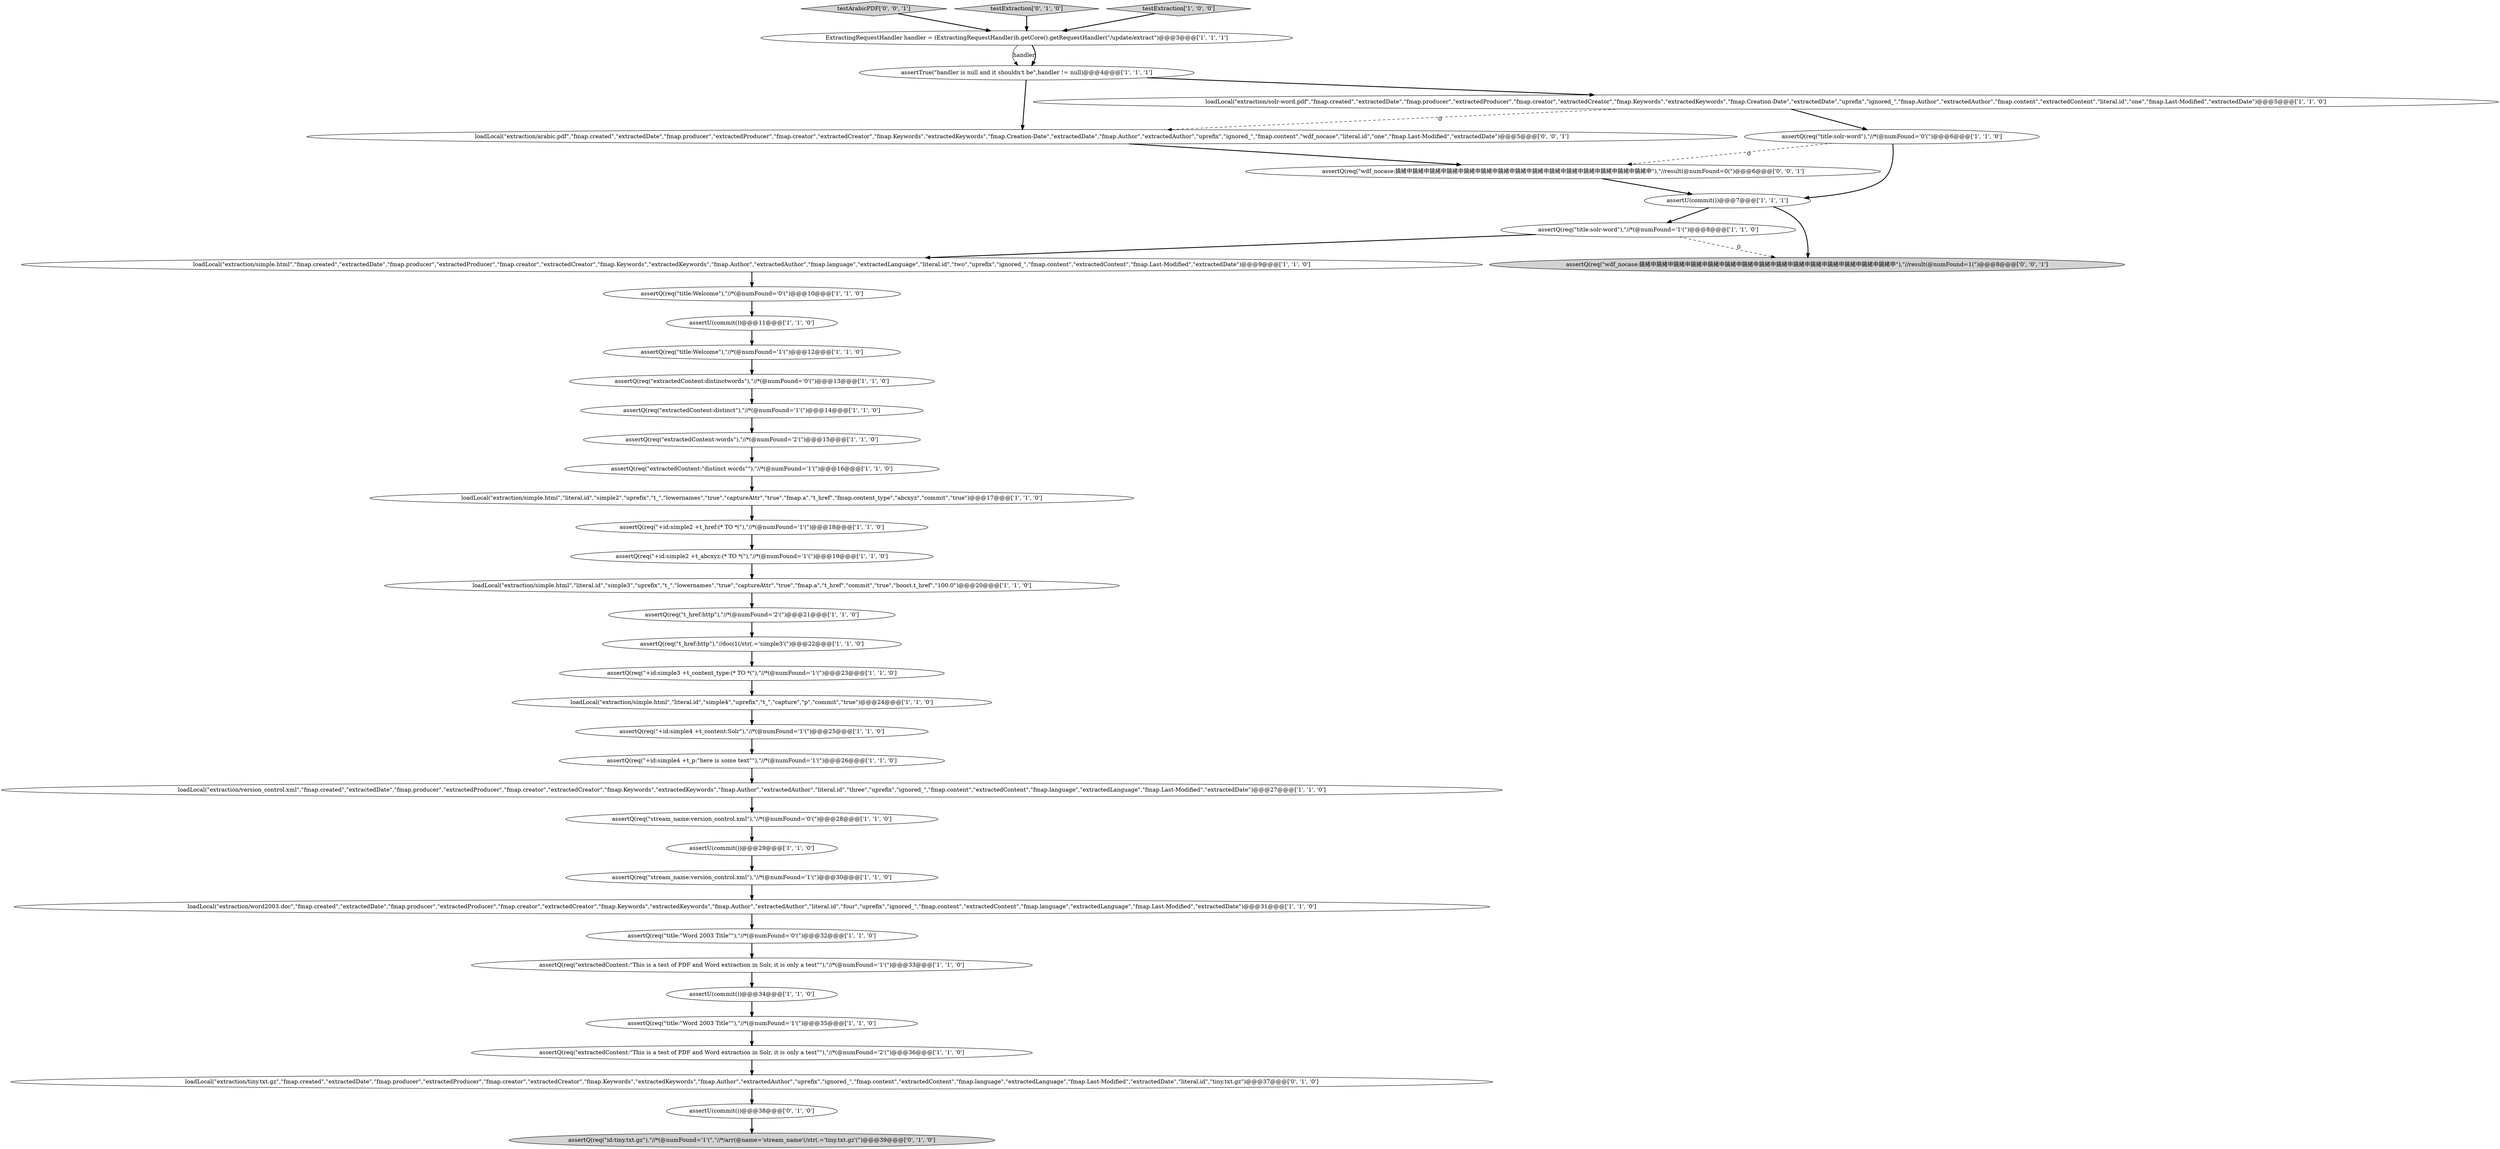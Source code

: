 digraph {
31 [style = filled, label = "assertQ(req(\"extractedContent:distinct\"),\"//*(@numFound='1'(\")@@@14@@@['1', '1', '0']", fillcolor = white, shape = ellipse image = "AAA0AAABBB1BBB"];
42 [style = filled, label = "testArabicPDF['0', '0', '1']", fillcolor = lightgray, shape = diamond image = "AAA0AAABBB3BBB"];
5 [style = filled, label = "assertU(commit())@@@29@@@['1', '1', '0']", fillcolor = white, shape = ellipse image = "AAA0AAABBB1BBB"];
11 [style = filled, label = "assertQ(req(\"t_href:http\"),\"//doc(1(/str(.='simple3'(\")@@@22@@@['1', '1', '0']", fillcolor = white, shape = ellipse image = "AAA0AAABBB1BBB"];
19 [style = filled, label = "assertQ(req(\"title:\"Word 2003 Title\"\"),\"//*(@numFound='0'(\")@@@32@@@['1', '1', '0']", fillcolor = white, shape = ellipse image = "AAA0AAABBB1BBB"];
35 [style = filled, label = "assertU(commit())@@@38@@@['0', '1', '0']", fillcolor = white, shape = ellipse image = "AAA1AAABBB2BBB"];
37 [style = filled, label = "assertQ(req(\"id:tiny.txt.gz\"),\"//*(@numFound='1'(\",\"//*/arr(@name='stream_name'(/str(.='tiny.txt.gz'(\")@@@39@@@['0', '1', '0']", fillcolor = lightgray, shape = ellipse image = "AAA1AAABBB2BBB"];
41 [style = filled, label = "loadLocal(\"extraction/arabic.pdf\",\"fmap.created\",\"extractedDate\",\"fmap.producer\",\"extractedProducer\",\"fmap.creator\",\"extractedCreator\",\"fmap.Keywords\",\"extractedKeywords\",\"fmap.Creation-Date\",\"extractedDate\",\"fmap.Author\",\"extractedAuthor\",\"uprefix\",\"ignored_\",\"fmap.content\",\"wdf_nocase\",\"literal.id\",\"one\",\"fmap.Last-Modified\",\"extractedDate\")@@@5@@@['0', '0', '1']", fillcolor = white, shape = ellipse image = "AAA0AAABBB3BBB"];
1 [style = filled, label = "loadLocal(\"extraction/simple.html\",\"literal.id\",\"simple3\",\"uprefix\",\"t_\",\"lowernames\",\"true\",\"captureAttr\",\"true\",\"fmap.a\",\"t_href\",\"commit\",\"true\",\"boost.t_href\",\"100.0\")@@@20@@@['1', '1', '0']", fillcolor = white, shape = ellipse image = "AAA0AAABBB1BBB"];
26 [style = filled, label = "assertQ(req(\"extractedContent:\"This is a test of PDF and Word extraction in Solr, it is only a test\"\"),\"//*(@numFound='2'(\")@@@36@@@['1', '1', '0']", fillcolor = white, shape = ellipse image = "AAA0AAABBB1BBB"];
22 [style = filled, label = "loadLocal(\"extraction/simple.html\",\"literal.id\",\"simple2\",\"uprefix\",\"t_\",\"lowernames\",\"true\",\"captureAttr\",\"true\",\"fmap.a\",\"t_href\",\"fmap.content_type\",\"abcxyz\",\"commit\",\"true\")@@@17@@@['1', '1', '0']", fillcolor = white, shape = ellipse image = "AAA0AAABBB1BBB"];
7 [style = filled, label = "assertQ(req(\"+id:simple4 +t_p:\"here is some text\"\"),\"//*(@numFound='1'(\")@@@26@@@['1', '1', '0']", fillcolor = white, shape = ellipse image = "AAA0AAABBB1BBB"];
8 [style = filled, label = "assertU(commit())@@@7@@@['1', '1', '1']", fillcolor = white, shape = ellipse image = "AAA0AAABBB1BBB"];
3 [style = filled, label = "assertQ(req(\"+id:simple2 +t_href:(* TO *(\"),\"//*(@numFound='1'(\")@@@18@@@['1', '1', '0']", fillcolor = white, shape = ellipse image = "AAA0AAABBB1BBB"];
20 [style = filled, label = "loadLocal(\"extraction/simple.html\",\"fmap.created\",\"extractedDate\",\"fmap.producer\",\"extractedProducer\",\"fmap.creator\",\"extractedCreator\",\"fmap.Keywords\",\"extractedKeywords\",\"fmap.Author\",\"extractedAuthor\",\"fmap.language\",\"extractedLanguage\",\"literal.id\",\"two\",\"uprefix\",\"ignored_\",\"fmap.content\",\"extractedContent\",\"fmap.Last-Modified\",\"extractedDate\")@@@9@@@['1', '1', '0']", fillcolor = white, shape = ellipse image = "AAA0AAABBB1BBB"];
18 [style = filled, label = "assertQ(req(\"extractedContent:distinctwords\"),\"//*(@numFound='0'(\")@@@13@@@['1', '1', '0']", fillcolor = white, shape = ellipse image = "AAA0AAABBB1BBB"];
2 [style = filled, label = "assertQ(req(\"+id:simple4 +t_content:Solr\"),\"//*(@numFound='1'(\")@@@25@@@['1', '1', '0']", fillcolor = white, shape = ellipse image = "AAA0AAABBB1BBB"];
34 [style = filled, label = "assertQ(req(\"+id:simple2 +t_abcxyz:(* TO *(\"),\"//*(@numFound='1'(\")@@@19@@@['1', '1', '0']", fillcolor = white, shape = ellipse image = "AAA0AAABBB1BBB"];
0 [style = filled, label = "assertU(commit())@@@34@@@['1', '1', '0']", fillcolor = white, shape = ellipse image = "AAA0AAABBB1BBB"];
13 [style = filled, label = "loadLocal(\"extraction/version_control.xml\",\"fmap.created\",\"extractedDate\",\"fmap.producer\",\"extractedProducer\",\"fmap.creator\",\"extractedCreator\",\"fmap.Keywords\",\"extractedKeywords\",\"fmap.Author\",\"extractedAuthor\",\"literal.id\",\"three\",\"uprefix\",\"ignored_\",\"fmap.content\",\"extractedContent\",\"fmap.language\",\"extractedLanguage\",\"fmap.Last-Modified\",\"extractedDate\")@@@27@@@['1', '1', '0']", fillcolor = white, shape = ellipse image = "AAA0AAABBB1BBB"];
25 [style = filled, label = "assertU(commit())@@@11@@@['1', '1', '0']", fillcolor = white, shape = ellipse image = "AAA0AAABBB1BBB"];
16 [style = filled, label = "assertQ(req(\"extractedContent:words\"),\"//*(@numFound='2'(\")@@@15@@@['1', '1', '0']", fillcolor = white, shape = ellipse image = "AAA0AAABBB1BBB"];
24 [style = filled, label = "assertQ(req(\"extractedContent:\"This is a test of PDF and Word extraction in Solr, it is only a test\"\"),\"//*(@numFound='1'(\")@@@33@@@['1', '1', '0']", fillcolor = white, shape = ellipse image = "AAA0AAABBB1BBB"];
23 [style = filled, label = "loadLocal(\"extraction/word2003.doc\",\"fmap.created\",\"extractedDate\",\"fmap.producer\",\"extractedProducer\",\"fmap.creator\",\"extractedCreator\",\"fmap.Keywords\",\"extractedKeywords\",\"fmap.Author\",\"extractedAuthor\",\"literal.id\",\"four\",\"uprefix\",\"ignored_\",\"fmap.content\",\"extractedContent\",\"fmap.language\",\"extractedLanguage\",\"fmap.Last-Modified\",\"extractedDate\")@@@31@@@['1', '1', '0']", fillcolor = white, shape = ellipse image = "AAA0AAABBB1BBB"];
28 [style = filled, label = "ExtractingRequestHandler handler = (ExtractingRequestHandler)h.getCore().getRequestHandler(\"/update/extract\")@@@3@@@['1', '1', '1']", fillcolor = white, shape = ellipse image = "AAA0AAABBB1BBB"];
32 [style = filled, label = "assertQ(req(\"t_href:http\"),\"//*(@numFound='2'(\")@@@21@@@['1', '1', '0']", fillcolor = white, shape = ellipse image = "AAA0AAABBB1BBB"];
6 [style = filled, label = "loadLocal(\"extraction/solr-word.pdf\",\"fmap.created\",\"extractedDate\",\"fmap.producer\",\"extractedProducer\",\"fmap.creator\",\"extractedCreator\",\"fmap.Keywords\",\"extractedKeywords\",\"fmap.Creation-Date\",\"extractedDate\",\"uprefix\",\"ignored_\",\"fmap.Author\",\"extractedAuthor\",\"fmap.content\",\"extractedContent\",\"literal.id\",\"one\",\"fmap.Last-Modified\",\"extractedDate\")@@@5@@@['1', '1', '0']", fillcolor = white, shape = ellipse image = "AAA0AAABBB1BBB"];
15 [style = filled, label = "assertQ(req(\"title:Welcome\"),\"//*(@numFound='0'(\")@@@10@@@['1', '1', '0']", fillcolor = white, shape = ellipse image = "AAA0AAABBB1BBB"];
38 [style = filled, label = "loadLocal(\"extraction/tiny.txt.gz\",\"fmap.created\",\"extractedDate\",\"fmap.producer\",\"extractedProducer\",\"fmap.creator\",\"extractedCreator\",\"fmap.Keywords\",\"extractedKeywords\",\"fmap.Author\",\"extractedAuthor\",\"uprefix\",\"ignored_\",\"fmap.content\",\"extractedContent\",\"fmap.language\",\"extractedLanguage\",\"fmap.Last-Modified\",\"extractedDate\",\"literal.id\",\"tiny.txt.gz\")@@@37@@@['0', '1', '0']", fillcolor = white, shape = ellipse image = "AAA1AAABBB2BBB"];
36 [style = filled, label = "testExtraction['0', '1', '0']", fillcolor = lightgray, shape = diamond image = "AAA0AAABBB2BBB"];
10 [style = filled, label = "assertTrue(\"handler is null and it shouldn't be\",handler != null)@@@4@@@['1', '1', '1']", fillcolor = white, shape = ellipse image = "AAA0AAABBB1BBB"];
40 [style = filled, label = "assertQ(req(\"wdf_nocase:鐃緒申鐃緒申鐃緒申鐃緒申鐃緒申鐃緒申鐃緒申鐃緒申鐃緒申鐃緒申鐃緒申鐃緒申鐃緒申鐃緒申鐃緒申\"),\"//result(@numFound=0(\")@@@6@@@['0', '0', '1']", fillcolor = white, shape = ellipse image = "AAA0AAABBB3BBB"];
29 [style = filled, label = "testExtraction['1', '0', '0']", fillcolor = lightgray, shape = diamond image = "AAA0AAABBB1BBB"];
33 [style = filled, label = "assertQ(req(\"title:Welcome\"),\"//*(@numFound='1'(\")@@@12@@@['1', '1', '0']", fillcolor = white, shape = ellipse image = "AAA0AAABBB1BBB"];
9 [style = filled, label = "assertQ(req(\"title:solr-word\"),\"//*(@numFound='1'(\")@@@8@@@['1', '1', '0']", fillcolor = white, shape = ellipse image = "AAA0AAABBB1BBB"];
39 [style = filled, label = "assertQ(req(\"wdf_nocase:鐃緒申鐃緒申鐃緒申鐃緒申鐃緒申鐃緒申鐃緒申鐃緒申鐃緒申鐃緒申鐃緒申鐃緒申鐃緒申鐃緒申鐃緒申\"),\"//result(@numFound=1(\")@@@8@@@['0', '0', '1']", fillcolor = lightgray, shape = ellipse image = "AAA0AAABBB3BBB"];
4 [style = filled, label = "assertQ(req(\"stream_name:version_control.xml\"),\"//*(@numFound='0'(\")@@@28@@@['1', '1', '0']", fillcolor = white, shape = ellipse image = "AAA0AAABBB1BBB"];
27 [style = filled, label = "loadLocal(\"extraction/simple.html\",\"literal.id\",\"simple4\",\"uprefix\",\"t_\",\"capture\",\"p\",\"commit\",\"true\")@@@24@@@['1', '1', '0']", fillcolor = white, shape = ellipse image = "AAA0AAABBB1BBB"];
17 [style = filled, label = "assertQ(req(\"extractedContent:\"distinct words\"\"),\"//*(@numFound='1'(\")@@@16@@@['1', '1', '0']", fillcolor = white, shape = ellipse image = "AAA0AAABBB1BBB"];
14 [style = filled, label = "assertQ(req(\"+id:simple3 +t_content_type:(* TO *(\"),\"//*(@numFound='1'(\")@@@23@@@['1', '1', '0']", fillcolor = white, shape = ellipse image = "AAA0AAABBB1BBB"];
30 [style = filled, label = "assertQ(req(\"stream_name:version_control.xml\"),\"//*(@numFound='1'(\")@@@30@@@['1', '1', '0']", fillcolor = white, shape = ellipse image = "AAA0AAABBB1BBB"];
21 [style = filled, label = "assertQ(req(\"title:\"Word 2003 Title\"\"),\"//*(@numFound='1'(\")@@@35@@@['1', '1', '0']", fillcolor = white, shape = ellipse image = "AAA0AAABBB1BBB"];
12 [style = filled, label = "assertQ(req(\"title:solr-word\"),\"//*(@numFound='0'(\")@@@6@@@['1', '1', '0']", fillcolor = white, shape = ellipse image = "AAA0AAABBB1BBB"];
14->27 [style = bold, label=""];
9->39 [style = dashed, label="0"];
41->40 [style = bold, label=""];
26->38 [style = bold, label=""];
8->9 [style = bold, label=""];
13->4 [style = bold, label=""];
23->19 [style = bold, label=""];
10->6 [style = bold, label=""];
40->8 [style = bold, label=""];
42->28 [style = bold, label=""];
2->7 [style = bold, label=""];
12->40 [style = dashed, label="0"];
9->20 [style = bold, label=""];
22->3 [style = bold, label=""];
20->15 [style = bold, label=""];
4->5 [style = bold, label=""];
29->28 [style = bold, label=""];
8->39 [style = bold, label=""];
25->33 [style = bold, label=""];
32->11 [style = bold, label=""];
19->24 [style = bold, label=""];
24->0 [style = bold, label=""];
33->18 [style = bold, label=""];
11->14 [style = bold, label=""];
10->41 [style = bold, label=""];
7->13 [style = bold, label=""];
5->30 [style = bold, label=""];
21->26 [style = bold, label=""];
30->23 [style = bold, label=""];
35->37 [style = bold, label=""];
0->21 [style = bold, label=""];
36->28 [style = bold, label=""];
6->41 [style = dashed, label="0"];
6->12 [style = bold, label=""];
28->10 [style = solid, label="handler"];
38->35 [style = bold, label=""];
18->31 [style = bold, label=""];
28->10 [style = bold, label=""];
16->17 [style = bold, label=""];
17->22 [style = bold, label=""];
15->25 [style = bold, label=""];
12->8 [style = bold, label=""];
1->32 [style = bold, label=""];
31->16 [style = bold, label=""];
3->34 [style = bold, label=""];
27->2 [style = bold, label=""];
34->1 [style = bold, label=""];
}
